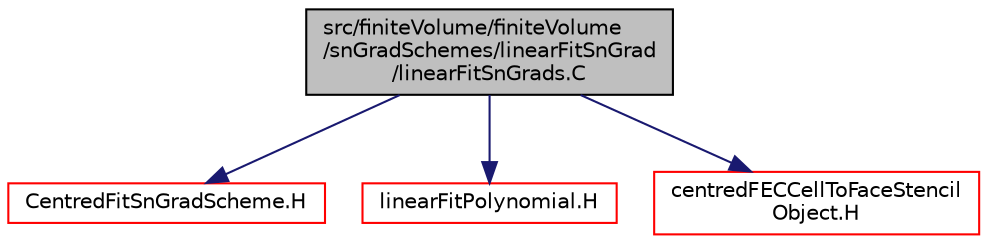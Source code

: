 digraph "src/finiteVolume/finiteVolume/snGradSchemes/linearFitSnGrad/linearFitSnGrads.C"
{
  bgcolor="transparent";
  edge [fontname="Helvetica",fontsize="10",labelfontname="Helvetica",labelfontsize="10"];
  node [fontname="Helvetica",fontsize="10",shape=record];
  Node1 [label="src/finiteVolume/finiteVolume\l/snGradSchemes/linearFitSnGrad\l/linearFitSnGrads.C",height=0.2,width=0.4,color="black", fillcolor="grey75", style="filled", fontcolor="black"];
  Node1 -> Node2 [color="midnightblue",fontsize="10",style="solid",fontname="Helvetica"];
  Node2 [label="CentredFitSnGradScheme.H",height=0.2,width=0.4,color="red",URL="$a05925.html"];
  Node1 -> Node3 [color="midnightblue",fontsize="10",style="solid",fontname="Helvetica"];
  Node3 [label="linearFitPolynomial.H",height=0.2,width=0.4,color="red",URL="$a06266.html"];
  Node1 -> Node4 [color="midnightblue",fontsize="10",style="solid",fontname="Helvetica"];
  Node4 [label="centredFECCellToFaceStencil\lObject.H",height=0.2,width=0.4,color="red",URL="$a06009.html"];
}
